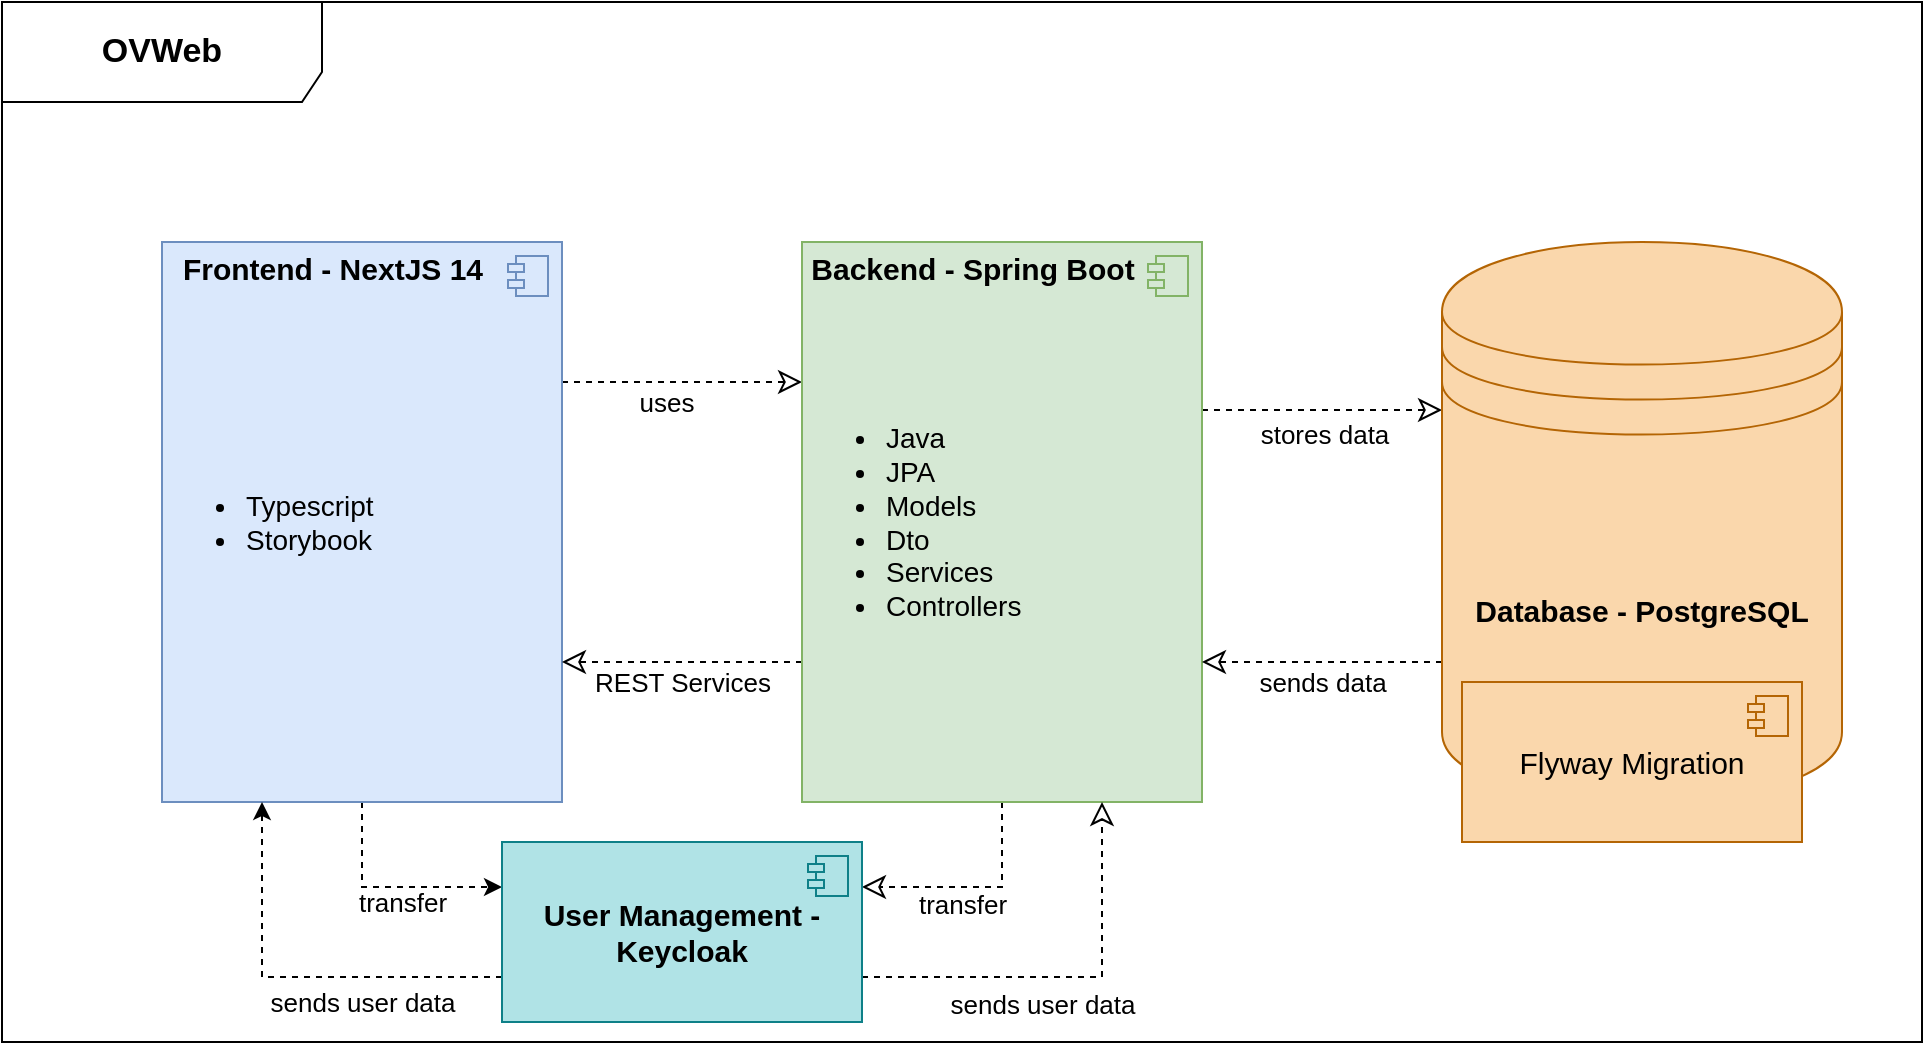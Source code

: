 <mxfile version="24.0.7" type="device">
  <diagram name="Page-1" id="Il1GTQjUQ4Zwj2Uf9HUS">
    <mxGraphModel dx="1236" dy="1135" grid="1" gridSize="10" guides="1" tooltips="1" connect="1" arrows="1" fold="1" page="1" pageScale="1" pageWidth="850" pageHeight="1100" math="0" shadow="0">
      <root>
        <mxCell id="0" />
        <mxCell id="1" parent="0" />
        <mxCell id="Z-zLw3CWTOMxtcCLPRXN-1" value="&lt;b&gt;&lt;font style=&quot;font-size: 17px;&quot;&gt;OVWeb&lt;/font&gt;&lt;/b&gt;" style="shape=umlFrame;whiteSpace=wrap;html=1;pointerEvents=0;width=160;height=50;" parent="1" vertex="1">
          <mxGeometry x="80" y="240" width="960" height="520" as="geometry" />
        </mxCell>
        <mxCell id="Z-zLw3CWTOMxtcCLPRXN-15" style="edgeStyle=orthogonalEdgeStyle;rounded=0;orthogonalLoop=1;jettySize=auto;html=1;exitX=1;exitY=0.25;exitDx=0;exitDy=0;entryX=0;entryY=0.25;entryDx=0;entryDy=0;dashed=1;endArrow=classic;endFill=0;endSize=9;" parent="1" source="Z-zLw3CWTOMxtcCLPRXN-4" target="Z-zLw3CWTOMxtcCLPRXN-7" edge="1">
          <mxGeometry relative="1" as="geometry" />
        </mxCell>
        <mxCell id="Z-zLw3CWTOMxtcCLPRXN-23" value="&lt;font style=&quot;font-size: 13px;&quot;&gt;uses&lt;/font&gt;" style="edgeLabel;html=1;align=center;verticalAlign=middle;resizable=0;points=[];" parent="Z-zLw3CWTOMxtcCLPRXN-15" vertex="1" connectable="0">
          <mxGeometry x="-0.133" y="3" relative="1" as="geometry">
            <mxPoint y="13" as="offset" />
          </mxGeometry>
        </mxCell>
        <mxCell id="56XaRtXXzTW3m2q9kxmL-1" style="edgeStyle=orthogonalEdgeStyle;rounded=0;orthogonalLoop=1;jettySize=auto;html=1;entryX=0;entryY=0.25;entryDx=0;entryDy=0;dashed=1;" edge="1" parent="1" source="Z-zLw3CWTOMxtcCLPRXN-4" target="Z-zLw3CWTOMxtcCLPRXN-13">
          <mxGeometry relative="1" as="geometry" />
        </mxCell>
        <mxCell id="Z-zLw3CWTOMxtcCLPRXN-4" value="&lt;div style=&quot;font-size: 14px;&quot; align=&quot;left&quot;&gt;&lt;ul&gt;&lt;li&gt;Typescript&lt;/li&gt;&lt;li&gt;&lt;div&gt;Storybook&lt;br&gt;&lt;/div&gt;&lt;/li&gt;&lt;/ul&gt;&lt;/div&gt;" style="html=1;dropTarget=0;whiteSpace=wrap;align=left;fillColor=#dae8fc;strokeColor=#6c8ebf;" parent="1" vertex="1">
          <mxGeometry x="160" y="360" width="200" height="280" as="geometry" />
        </mxCell>
        <mxCell id="Z-zLw3CWTOMxtcCLPRXN-5" value="" style="shape=module;jettyWidth=8;jettyHeight=4;fillColor=#dae8fc;strokeColor=#6c8ebf;" parent="Z-zLw3CWTOMxtcCLPRXN-4" vertex="1">
          <mxGeometry x="1" width="20" height="20" relative="1" as="geometry">
            <mxPoint x="-27" y="7" as="offset" />
          </mxGeometry>
        </mxCell>
        <mxCell id="Z-zLw3CWTOMxtcCLPRXN-6" value="Frontend - NextJS 14" style="text;align=center;fontStyle=1;verticalAlign=middle;spacingLeft=3;spacingRight=3;strokeColor=none;rotatable=0;points=[[0,0.5],[1,0.5]];portConstraint=eastwest;html=1;fontSize=15;" parent="1" vertex="1">
          <mxGeometry x="160" y="360" width="170" height="26" as="geometry" />
        </mxCell>
        <mxCell id="Z-zLw3CWTOMxtcCLPRXN-16" style="edgeStyle=orthogonalEdgeStyle;rounded=0;orthogonalLoop=1;jettySize=auto;html=1;entryX=1;entryY=0.75;entryDx=0;entryDy=0;exitX=0;exitY=0.75;exitDx=0;exitDy=0;dashed=1;endArrow=classic;endFill=0;endSize=9;" parent="1" source="Z-zLw3CWTOMxtcCLPRXN-7" target="Z-zLw3CWTOMxtcCLPRXN-4" edge="1">
          <mxGeometry relative="1" as="geometry" />
        </mxCell>
        <mxCell id="Z-zLw3CWTOMxtcCLPRXN-24" value="&lt;font style=&quot;font-size: 13px;&quot;&gt;REST Services&lt;/font&gt;" style="edgeLabel;html=1;align=center;verticalAlign=middle;resizable=0;points=[];" parent="Z-zLw3CWTOMxtcCLPRXN-16" vertex="1" connectable="0">
          <mxGeometry x="-0.117" y="4" relative="1" as="geometry">
            <mxPoint x="-7" y="6" as="offset" />
          </mxGeometry>
        </mxCell>
        <mxCell id="Z-zLw3CWTOMxtcCLPRXN-17" style="edgeStyle=orthogonalEdgeStyle;rounded=0;orthogonalLoop=1;jettySize=auto;html=1;entryX=1;entryY=0.25;entryDx=0;entryDy=0;endArrow=classic;endFill=0;endSize=9;dashed=1;" parent="1" source="Z-zLw3CWTOMxtcCLPRXN-7" target="Z-zLw3CWTOMxtcCLPRXN-13" edge="1">
          <mxGeometry relative="1" as="geometry" />
        </mxCell>
        <mxCell id="Z-zLw3CWTOMxtcCLPRXN-25" value="&lt;font style=&quot;font-size: 13px;&quot;&gt;transfer&lt;/font&gt;" style="edgeLabel;html=1;align=center;verticalAlign=middle;resizable=0;points=[];" parent="Z-zLw3CWTOMxtcCLPRXN-17" vertex="1" connectable="0">
          <mxGeometry x="0.004" y="-2" relative="1" as="geometry">
            <mxPoint x="-6" y="10" as="offset" />
          </mxGeometry>
        </mxCell>
        <mxCell id="Z-zLw3CWTOMxtcCLPRXN-19" style="edgeStyle=orthogonalEdgeStyle;rounded=0;orthogonalLoop=1;jettySize=auto;html=1;entryX=0;entryY=0.3;entryDx=0;entryDy=0;endSize=9;endArrow=classic;endFill=0;dashed=1;" parent="1" target="Z-zLw3CWTOMxtcCLPRXN-10" edge="1">
          <mxGeometry relative="1" as="geometry">
            <mxPoint x="680" y="444" as="sourcePoint" />
            <Array as="points">
              <mxPoint x="681" y="444" />
            </Array>
          </mxGeometry>
        </mxCell>
        <mxCell id="Z-zLw3CWTOMxtcCLPRXN-22" value="&lt;font style=&quot;font-size: 13px;&quot;&gt;stores data&lt;br&gt;&lt;/font&gt;" style="edgeLabel;html=1;align=center;verticalAlign=middle;resizable=0;points=[];" parent="Z-zLw3CWTOMxtcCLPRXN-19" vertex="1" connectable="0">
          <mxGeometry x="-0.133" y="-3" relative="1" as="geometry">
            <mxPoint x="9" y="9" as="offset" />
          </mxGeometry>
        </mxCell>
        <mxCell id="Z-zLw3CWTOMxtcCLPRXN-7" value="&lt;ul style=&quot;font-size: 13px;&quot;&gt;&lt;li style=&quot;font-size: 14px;&quot;&gt;&lt;font style=&quot;font-size: 14px;&quot;&gt;Java&lt;/font&gt;&lt;/li&gt;&lt;li style=&quot;font-size: 14px;&quot;&gt;&lt;font style=&quot;font-size: 14px;&quot;&gt;JPA&lt;/font&gt;&lt;/li&gt;&lt;li style=&quot;font-size: 14px;&quot;&gt;&lt;font style=&quot;font-size: 14px;&quot;&gt;Models&lt;/font&gt;&lt;/li&gt;&lt;li style=&quot;font-size: 14px;&quot;&gt;&lt;font style=&quot;font-size: 14px;&quot;&gt;Dto&lt;/font&gt;&lt;/li&gt;&lt;li style=&quot;font-size: 14px;&quot;&gt;&lt;font style=&quot;font-size: 14px;&quot;&gt;Services&lt;/font&gt;&lt;/li&gt;&lt;li style=&quot;font-size: 14px;&quot;&gt;&lt;font style=&quot;font-size: 14px;&quot;&gt;Controllers&lt;br&gt;&lt;/font&gt;&lt;/li&gt;&lt;/ul&gt;" style="html=1;dropTarget=0;whiteSpace=wrap;align=left;fillColor=#d5e8d4;strokeColor=#82b366;" parent="1" vertex="1">
          <mxGeometry x="480" y="360" width="200" height="280" as="geometry" />
        </mxCell>
        <mxCell id="Z-zLw3CWTOMxtcCLPRXN-8" value="" style="shape=module;jettyWidth=8;jettyHeight=4;fillColor=#d5e8d4;strokeColor=#82b366;" parent="Z-zLw3CWTOMxtcCLPRXN-7" vertex="1">
          <mxGeometry x="1" width="20" height="20" relative="1" as="geometry">
            <mxPoint x="-27" y="7" as="offset" />
          </mxGeometry>
        </mxCell>
        <mxCell id="Z-zLw3CWTOMxtcCLPRXN-9" value="Backend - Spring Boot" style="text;align=center;fontStyle=1;verticalAlign=middle;spacingLeft=3;spacingRight=3;strokeColor=none;rotatable=0;points=[[0,0.5],[1,0.5]];portConstraint=eastwest;html=1;fontSize=15;" parent="1" vertex="1">
          <mxGeometry x="480" y="360" width="170" height="26" as="geometry" />
        </mxCell>
        <mxCell id="Z-zLw3CWTOMxtcCLPRXN-20" style="edgeStyle=orthogonalEdgeStyle;rounded=0;orthogonalLoop=1;jettySize=auto;html=1;entryX=1;entryY=0.75;entryDx=0;entryDy=0;exitX=0;exitY=0.75;exitDx=0;exitDy=0;exitPerimeter=0;endArrow=classic;endFill=0;dashed=1;endSize=9;" parent="1" source="Z-zLw3CWTOMxtcCLPRXN-10" target="Z-zLw3CWTOMxtcCLPRXN-7" edge="1">
          <mxGeometry relative="1" as="geometry" />
        </mxCell>
        <mxCell id="Z-zLw3CWTOMxtcCLPRXN-21" value="&lt;font style=&quot;font-size: 13px;&quot;&gt;sends data&lt;/font&gt;" style="edgeLabel;html=1;align=center;verticalAlign=middle;resizable=0;points=[];" parent="Z-zLw3CWTOMxtcCLPRXN-20" vertex="1" connectable="0">
          <mxGeometry x="0.2" y="-3" relative="1" as="geometry">
            <mxPoint x="12" y="13" as="offset" />
          </mxGeometry>
        </mxCell>
        <mxCell id="Z-zLw3CWTOMxtcCLPRXN-10" value="&lt;font style=&quot;font-size: 15px;&quot;&gt;&lt;b&gt;Database - PostgreSQL&lt;/b&gt;&lt;br&gt;&lt;/font&gt;" style="shape=datastore;whiteSpace=wrap;html=1;fillColor=#fad7ac;strokeColor=#b46504;" parent="1" vertex="1">
          <mxGeometry x="800" y="360" width="200" height="280" as="geometry" />
        </mxCell>
        <mxCell id="Z-zLw3CWTOMxtcCLPRXN-11" value="&lt;font style=&quot;font-size: 15px;&quot;&gt;Flyway Migration&lt;/font&gt;" style="html=1;dropTarget=0;whiteSpace=wrap;fillColor=#fad7ac;strokeColor=#b46504;" parent="1" vertex="1">
          <mxGeometry x="810" y="580" width="170" height="80" as="geometry" />
        </mxCell>
        <mxCell id="Z-zLw3CWTOMxtcCLPRXN-12" value="" style="shape=module;jettyWidth=8;jettyHeight=4;fillColor=#fad7ac;strokeColor=#b46504;" parent="Z-zLw3CWTOMxtcCLPRXN-11" vertex="1">
          <mxGeometry x="1" width="20" height="20" relative="1" as="geometry">
            <mxPoint x="-27" y="7" as="offset" />
          </mxGeometry>
        </mxCell>
        <mxCell id="Z-zLw3CWTOMxtcCLPRXN-18" style="edgeStyle=orthogonalEdgeStyle;rounded=0;orthogonalLoop=1;jettySize=auto;html=1;entryX=0.75;entryY=1;entryDx=0;entryDy=0;exitX=1;exitY=0.75;exitDx=0;exitDy=0;dashed=1;endArrow=classic;endFill=0;endSize=9;" parent="1" source="Z-zLw3CWTOMxtcCLPRXN-13" target="Z-zLw3CWTOMxtcCLPRXN-7" edge="1">
          <mxGeometry relative="1" as="geometry" />
        </mxCell>
        <mxCell id="Z-zLw3CWTOMxtcCLPRXN-26" value="&lt;font style=&quot;font-size: 13px;&quot;&gt;sends user data&lt;/font&gt;" style="edgeLabel;html=1;align=center;verticalAlign=middle;resizable=0;points=[];" parent="Z-zLw3CWTOMxtcCLPRXN-18" vertex="1" connectable="0">
          <mxGeometry x="-0.133" y="-3" relative="1" as="geometry">
            <mxPoint y="10" as="offset" />
          </mxGeometry>
        </mxCell>
        <mxCell id="56XaRtXXzTW3m2q9kxmL-2" style="edgeStyle=orthogonalEdgeStyle;rounded=0;orthogonalLoop=1;jettySize=auto;html=1;entryX=0.25;entryY=1;entryDx=0;entryDy=0;exitX=0;exitY=0.75;exitDx=0;exitDy=0;dashed=1;" edge="1" parent="1" source="Z-zLw3CWTOMxtcCLPRXN-13" target="Z-zLw3CWTOMxtcCLPRXN-4">
          <mxGeometry relative="1" as="geometry" />
        </mxCell>
        <mxCell id="Z-zLw3CWTOMxtcCLPRXN-13" value="&lt;font style=&quot;font-size: 15px;&quot;&gt;&lt;b&gt;User Management -Keycloak&lt;br&gt;&lt;/b&gt;&lt;/font&gt;" style="html=1;dropTarget=0;whiteSpace=wrap;fillColor=#b0e3e6;strokeColor=#0e8088;" parent="1" vertex="1">
          <mxGeometry x="330" y="660" width="180" height="90" as="geometry" />
        </mxCell>
        <mxCell id="Z-zLw3CWTOMxtcCLPRXN-14" value="" style="shape=module;jettyWidth=8;jettyHeight=4;fillColor=#b0e3e6;strokeColor=#0e8088;" parent="Z-zLw3CWTOMxtcCLPRXN-13" vertex="1">
          <mxGeometry x="1" width="20" height="20" relative="1" as="geometry">
            <mxPoint x="-27" y="7" as="offset" />
          </mxGeometry>
        </mxCell>
        <mxCell id="56XaRtXXzTW3m2q9kxmL-3" value="&lt;font style=&quot;font-size: 13px;&quot;&gt;transfer&lt;/font&gt;" style="edgeLabel;html=1;align=center;verticalAlign=middle;resizable=0;points=[];" vertex="1" connectable="0" parent="1">
          <mxGeometry x="280" y="690" as="geometry" />
        </mxCell>
        <mxCell id="56XaRtXXzTW3m2q9kxmL-4" value="&lt;font style=&quot;font-size: 13px;&quot;&gt;sends user data&lt;/font&gt;" style="edgeLabel;html=1;align=center;verticalAlign=middle;resizable=0;points=[];" vertex="1" connectable="0" parent="1">
          <mxGeometry x="260" y="740" as="geometry" />
        </mxCell>
      </root>
    </mxGraphModel>
  </diagram>
</mxfile>
